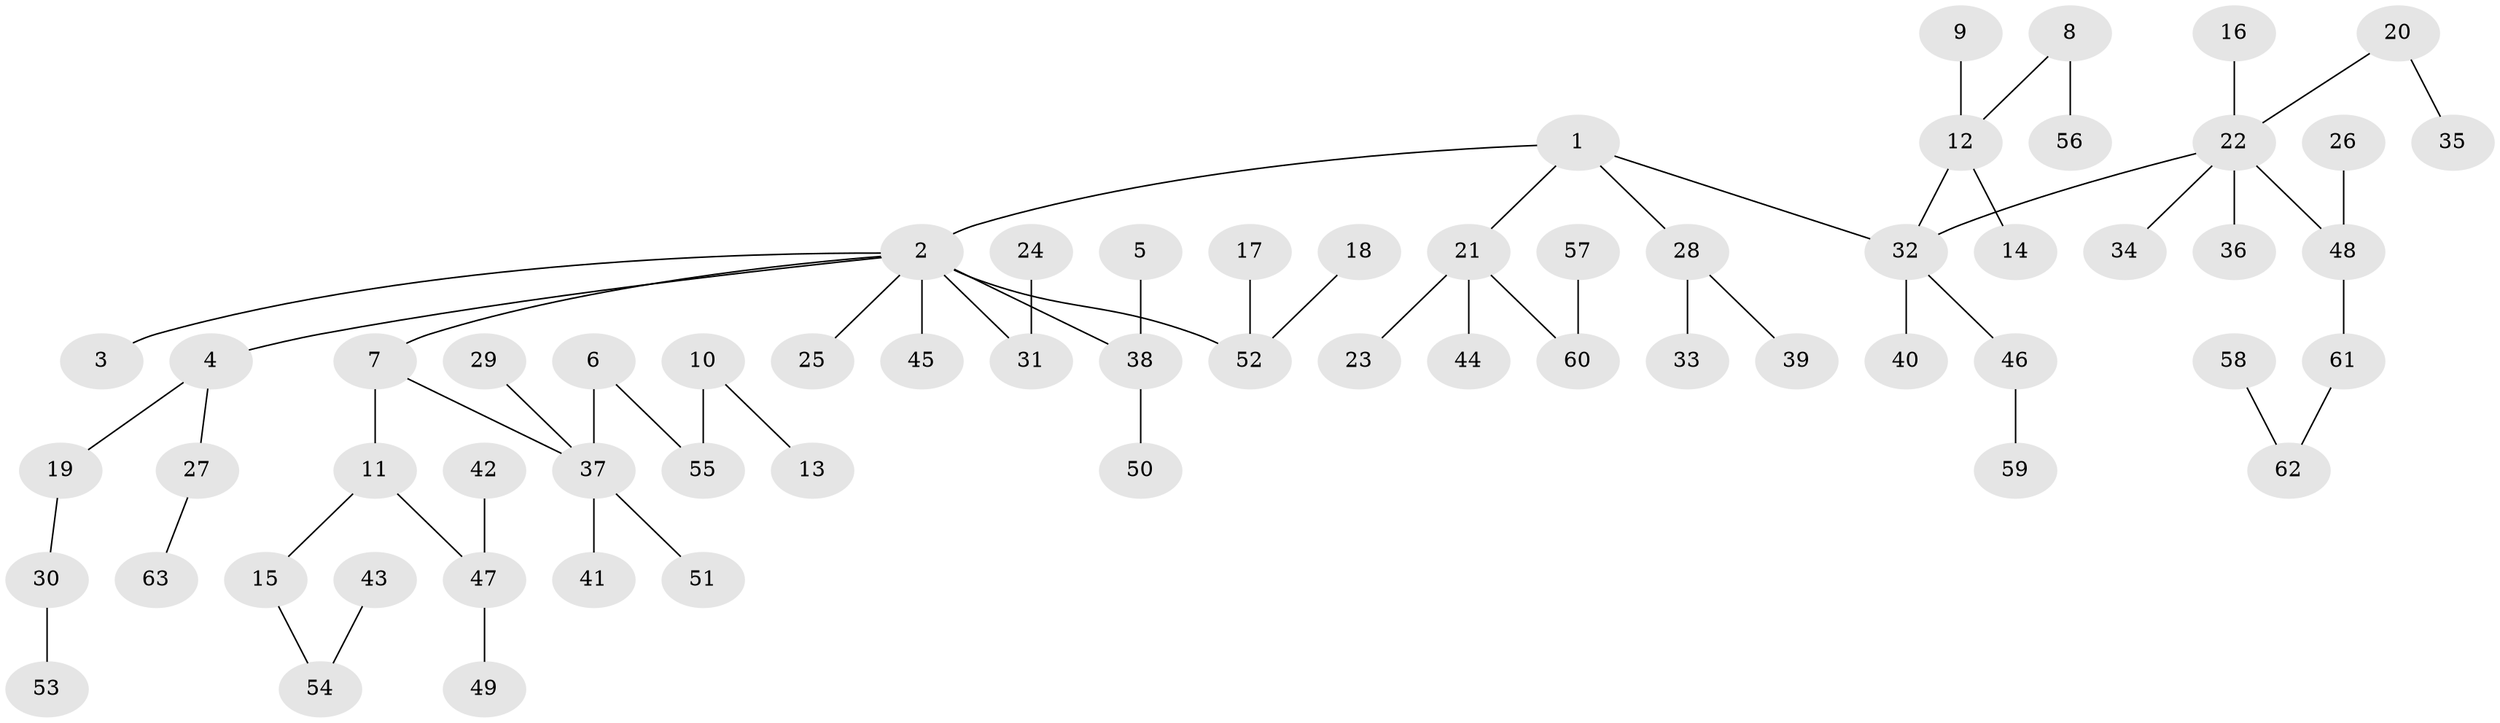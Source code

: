 // original degree distribution, {4: 0.06349206349206349, 7: 0.007936507936507936, 3: 0.10317460317460317, 6: 0.015873015873015872, 5: 0.03968253968253968, 2: 0.30158730158730157, 1: 0.46825396825396826}
// Generated by graph-tools (version 1.1) at 2025/50/03/09/25 03:50:25]
// undirected, 63 vertices, 62 edges
graph export_dot {
graph [start="1"]
  node [color=gray90,style=filled];
  1;
  2;
  3;
  4;
  5;
  6;
  7;
  8;
  9;
  10;
  11;
  12;
  13;
  14;
  15;
  16;
  17;
  18;
  19;
  20;
  21;
  22;
  23;
  24;
  25;
  26;
  27;
  28;
  29;
  30;
  31;
  32;
  33;
  34;
  35;
  36;
  37;
  38;
  39;
  40;
  41;
  42;
  43;
  44;
  45;
  46;
  47;
  48;
  49;
  50;
  51;
  52;
  53;
  54;
  55;
  56;
  57;
  58;
  59;
  60;
  61;
  62;
  63;
  1 -- 2 [weight=1.0];
  1 -- 21 [weight=1.0];
  1 -- 28 [weight=1.0];
  1 -- 32 [weight=1.0];
  2 -- 3 [weight=1.0];
  2 -- 4 [weight=1.0];
  2 -- 7 [weight=1.0];
  2 -- 25 [weight=1.0];
  2 -- 31 [weight=1.0];
  2 -- 38 [weight=1.0];
  2 -- 45 [weight=1.0];
  2 -- 52 [weight=1.0];
  4 -- 19 [weight=1.0];
  4 -- 27 [weight=1.0];
  5 -- 38 [weight=1.0];
  6 -- 37 [weight=1.0];
  6 -- 55 [weight=1.0];
  7 -- 11 [weight=1.0];
  7 -- 37 [weight=1.0];
  8 -- 12 [weight=1.0];
  8 -- 56 [weight=1.0];
  9 -- 12 [weight=1.0];
  10 -- 13 [weight=1.0];
  10 -- 55 [weight=1.0];
  11 -- 15 [weight=1.0];
  11 -- 47 [weight=1.0];
  12 -- 14 [weight=1.0];
  12 -- 32 [weight=1.0];
  15 -- 54 [weight=1.0];
  16 -- 22 [weight=1.0];
  17 -- 52 [weight=1.0];
  18 -- 52 [weight=1.0];
  19 -- 30 [weight=1.0];
  20 -- 22 [weight=1.0];
  20 -- 35 [weight=1.0];
  21 -- 23 [weight=1.0];
  21 -- 44 [weight=1.0];
  21 -- 60 [weight=1.0];
  22 -- 32 [weight=1.0];
  22 -- 34 [weight=1.0];
  22 -- 36 [weight=1.0];
  22 -- 48 [weight=1.0];
  24 -- 31 [weight=1.0];
  26 -- 48 [weight=1.0];
  27 -- 63 [weight=1.0];
  28 -- 33 [weight=1.0];
  28 -- 39 [weight=1.0];
  29 -- 37 [weight=1.0];
  30 -- 53 [weight=1.0];
  32 -- 40 [weight=1.0];
  32 -- 46 [weight=1.0];
  37 -- 41 [weight=1.0];
  37 -- 51 [weight=1.0];
  38 -- 50 [weight=1.0];
  42 -- 47 [weight=1.0];
  43 -- 54 [weight=1.0];
  46 -- 59 [weight=1.0];
  47 -- 49 [weight=1.0];
  48 -- 61 [weight=1.0];
  57 -- 60 [weight=1.0];
  58 -- 62 [weight=1.0];
  61 -- 62 [weight=1.0];
}
